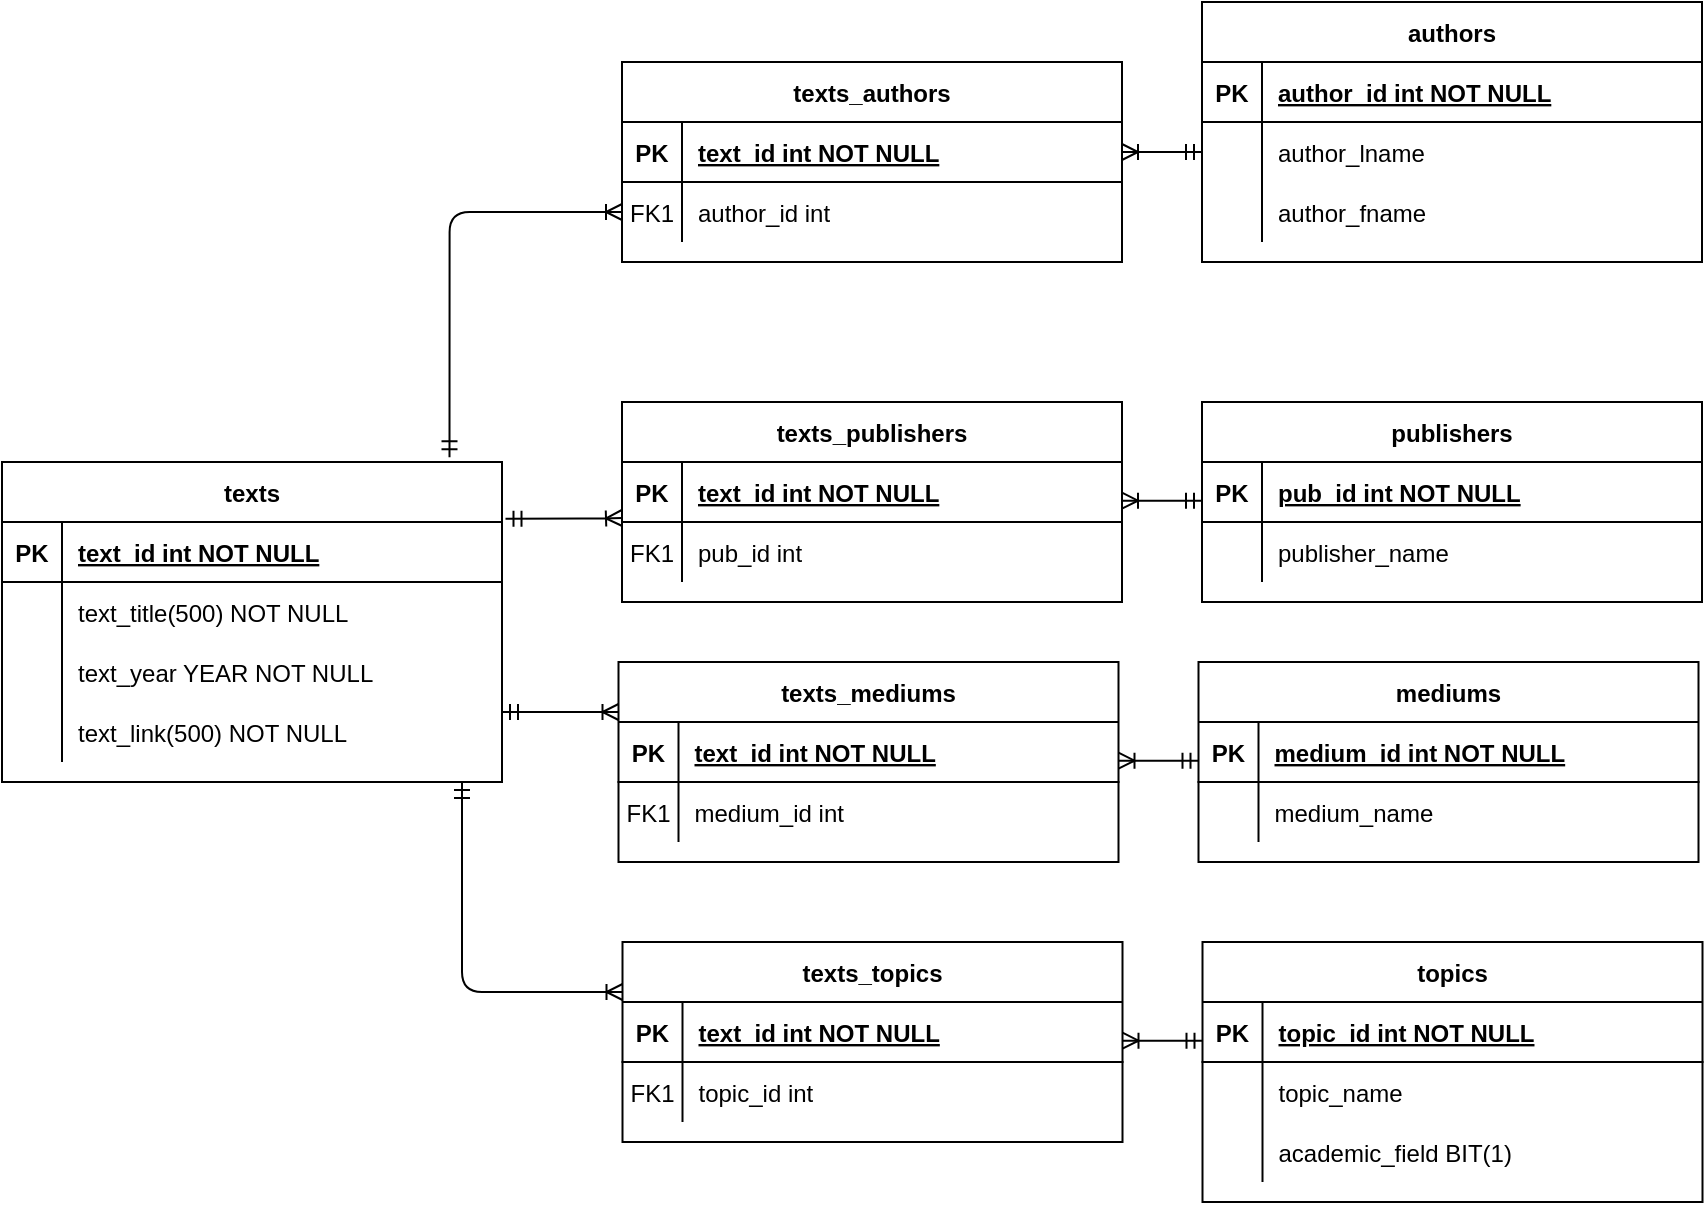 <mxfile version="13.4.8" type="github">
  <diagram id="R2lEEEUBdFMjLlhIrx00" name="Page-1">
    <mxGraphModel dx="943" dy="545" grid="1" gridSize="10" guides="1" tooltips="1" connect="1" arrows="1" fold="1" page="1" pageScale="1" pageWidth="850" pageHeight="1100" math="0" shadow="0" extFonts="Permanent Marker^https://fonts.googleapis.com/css?family=Permanent+Marker">
      <root>
        <mxCell id="0" />
        <mxCell id="1" parent="0" />
        <mxCell id="C-vyLk0tnHw3VtMMgP7b-1" value="" style="edgeStyle=orthogonalEdgeStyle;endArrow=ERoneToMany;startArrow=ERmandOne;endFill=0;startFill=0;exitX=0.895;exitY=-0.015;exitDx=0;exitDy=0;exitPerimeter=0;" parent="1" source="C-vyLk0tnHw3VtMMgP7b-23" target="C-vyLk0tnHw3VtMMgP7b-6" edge="1">
          <mxGeometry width="100" height="100" relative="1" as="geometry">
            <mxPoint x="340" y="720" as="sourcePoint" />
            <mxPoint x="440" y="620" as="targetPoint" />
          </mxGeometry>
        </mxCell>
        <mxCell id="C-vyLk0tnHw3VtMMgP7b-12" value="" style="edgeStyle=entityRelationEdgeStyle;endArrow=ERmandOne;startArrow=ERoneToMany;endFill=0;startFill=0;" parent="1" source="C-vyLk0tnHw3VtMMgP7b-3" target="C-vyLk0tnHw3VtMMgP7b-17" edge="1">
          <mxGeometry width="100" height="100" relative="1" as="geometry">
            <mxPoint x="400" y="180" as="sourcePoint" />
            <mxPoint x="460" y="205" as="targetPoint" />
          </mxGeometry>
        </mxCell>
        <mxCell id="C-vyLk0tnHw3VtMMgP7b-2" value="texts_authors" style="shape=table;startSize=30;container=1;collapsible=1;childLayout=tableLayout;fixedRows=1;rowLines=0;fontStyle=1;align=center;resizeLast=1;" parent="1" vertex="1">
          <mxGeometry x="310" y="60" width="250" height="100" as="geometry" />
        </mxCell>
        <mxCell id="C-vyLk0tnHw3VtMMgP7b-3" value="" style="shape=partialRectangle;collapsible=0;dropTarget=0;pointerEvents=0;fillColor=none;points=[[0,0.5],[1,0.5]];portConstraint=eastwest;top=0;left=0;right=0;bottom=1;" parent="C-vyLk0tnHw3VtMMgP7b-2" vertex="1">
          <mxGeometry y="30" width="250" height="30" as="geometry" />
        </mxCell>
        <mxCell id="C-vyLk0tnHw3VtMMgP7b-4" value="PK" style="shape=partialRectangle;overflow=hidden;connectable=0;fillColor=none;top=0;left=0;bottom=0;right=0;fontStyle=1;" parent="C-vyLk0tnHw3VtMMgP7b-3" vertex="1">
          <mxGeometry width="30" height="30" as="geometry" />
        </mxCell>
        <mxCell id="C-vyLk0tnHw3VtMMgP7b-5" value="text_id int NOT NULL " style="shape=partialRectangle;overflow=hidden;connectable=0;fillColor=none;top=0;left=0;bottom=0;right=0;align=left;spacingLeft=6;fontStyle=5;" parent="C-vyLk0tnHw3VtMMgP7b-3" vertex="1">
          <mxGeometry x="30" width="220" height="30" as="geometry" />
        </mxCell>
        <mxCell id="C-vyLk0tnHw3VtMMgP7b-6" value="" style="shape=partialRectangle;collapsible=0;dropTarget=0;pointerEvents=0;fillColor=none;points=[[0,0.5],[1,0.5]];portConstraint=eastwest;top=0;left=0;right=0;bottom=0;" parent="C-vyLk0tnHw3VtMMgP7b-2" vertex="1">
          <mxGeometry y="60" width="250" height="30" as="geometry" />
        </mxCell>
        <mxCell id="C-vyLk0tnHw3VtMMgP7b-7" value="FK1" style="shape=partialRectangle;overflow=hidden;connectable=0;fillColor=none;top=0;left=0;bottom=0;right=0;" parent="C-vyLk0tnHw3VtMMgP7b-6" vertex="1">
          <mxGeometry width="30" height="30" as="geometry" />
        </mxCell>
        <mxCell id="C-vyLk0tnHw3VtMMgP7b-8" value="author_id int" style="shape=partialRectangle;overflow=hidden;connectable=0;fillColor=none;top=0;left=0;bottom=0;right=0;align=left;spacingLeft=6;" parent="C-vyLk0tnHw3VtMMgP7b-6" vertex="1">
          <mxGeometry x="30" width="220" height="30" as="geometry" />
        </mxCell>
        <mxCell id="C-vyLk0tnHw3VtMMgP7b-13" value="authors" style="shape=table;startSize=30;container=1;collapsible=1;childLayout=tableLayout;fixedRows=1;rowLines=0;fontStyle=1;align=center;resizeLast=1;" parent="1" vertex="1">
          <mxGeometry x="600" y="30" width="250" height="130" as="geometry" />
        </mxCell>
        <mxCell id="C-vyLk0tnHw3VtMMgP7b-14" value="" style="shape=partialRectangle;collapsible=0;dropTarget=0;pointerEvents=0;fillColor=none;points=[[0,0.5],[1,0.5]];portConstraint=eastwest;top=0;left=0;right=0;bottom=1;" parent="C-vyLk0tnHw3VtMMgP7b-13" vertex="1">
          <mxGeometry y="30" width="250" height="30" as="geometry" />
        </mxCell>
        <mxCell id="C-vyLk0tnHw3VtMMgP7b-15" value="PK" style="shape=partialRectangle;overflow=hidden;connectable=0;fillColor=none;top=0;left=0;bottom=0;right=0;fontStyle=1;" parent="C-vyLk0tnHw3VtMMgP7b-14" vertex="1">
          <mxGeometry width="30" height="30" as="geometry" />
        </mxCell>
        <mxCell id="C-vyLk0tnHw3VtMMgP7b-16" value="author_id int NOT NULL " style="shape=partialRectangle;overflow=hidden;connectable=0;fillColor=none;top=0;left=0;bottom=0;right=0;align=left;spacingLeft=6;fontStyle=5;" parent="C-vyLk0tnHw3VtMMgP7b-14" vertex="1">
          <mxGeometry x="30" width="220" height="30" as="geometry" />
        </mxCell>
        <mxCell id="C-vyLk0tnHw3VtMMgP7b-17" value="" style="shape=partialRectangle;collapsible=0;dropTarget=0;pointerEvents=0;fillColor=none;points=[[0,0.5],[1,0.5]];portConstraint=eastwest;top=0;left=0;right=0;bottom=0;" parent="C-vyLk0tnHw3VtMMgP7b-13" vertex="1">
          <mxGeometry y="60" width="250" height="30" as="geometry" />
        </mxCell>
        <mxCell id="C-vyLk0tnHw3VtMMgP7b-18" value="" style="shape=partialRectangle;overflow=hidden;connectable=0;fillColor=none;top=0;left=0;bottom=0;right=0;" parent="C-vyLk0tnHw3VtMMgP7b-17" vertex="1">
          <mxGeometry width="30" height="30" as="geometry" />
        </mxCell>
        <mxCell id="C-vyLk0tnHw3VtMMgP7b-19" value="author_lname" style="shape=partialRectangle;overflow=hidden;connectable=0;fillColor=none;top=0;left=0;bottom=0;right=0;align=left;spacingLeft=6;" parent="C-vyLk0tnHw3VtMMgP7b-17" vertex="1">
          <mxGeometry x="30" width="220" height="30" as="geometry" />
        </mxCell>
        <mxCell id="C-vyLk0tnHw3VtMMgP7b-20" value="" style="shape=partialRectangle;collapsible=0;dropTarget=0;pointerEvents=0;fillColor=none;points=[[0,0.5],[1,0.5]];portConstraint=eastwest;top=0;left=0;right=0;bottom=0;" parent="C-vyLk0tnHw3VtMMgP7b-13" vertex="1">
          <mxGeometry y="90" width="250" height="30" as="geometry" />
        </mxCell>
        <mxCell id="C-vyLk0tnHw3VtMMgP7b-21" value="" style="shape=partialRectangle;overflow=hidden;connectable=0;fillColor=none;top=0;left=0;bottom=0;right=0;" parent="C-vyLk0tnHw3VtMMgP7b-20" vertex="1">
          <mxGeometry width="30" height="30" as="geometry" />
        </mxCell>
        <mxCell id="C-vyLk0tnHw3VtMMgP7b-22" value="author_fname" style="shape=partialRectangle;overflow=hidden;connectable=0;fillColor=none;top=0;left=0;bottom=0;right=0;align=left;spacingLeft=6;" parent="C-vyLk0tnHw3VtMMgP7b-20" vertex="1">
          <mxGeometry x="30" width="220" height="30" as="geometry" />
        </mxCell>
        <mxCell id="C-vyLk0tnHw3VtMMgP7b-23" value="texts" style="shape=table;startSize=30;container=1;collapsible=1;childLayout=tableLayout;fixedRows=1;rowLines=0;fontStyle=1;align=center;resizeLast=1;" parent="1" vertex="1">
          <mxGeometry y="260" width="250" height="160" as="geometry" />
        </mxCell>
        <mxCell id="C-vyLk0tnHw3VtMMgP7b-24" value="" style="shape=partialRectangle;collapsible=0;dropTarget=0;pointerEvents=0;fillColor=none;points=[[0,0.5],[1,0.5]];portConstraint=eastwest;top=0;left=0;right=0;bottom=1;" parent="C-vyLk0tnHw3VtMMgP7b-23" vertex="1">
          <mxGeometry y="30" width="250" height="30" as="geometry" />
        </mxCell>
        <mxCell id="C-vyLk0tnHw3VtMMgP7b-25" value="PK" style="shape=partialRectangle;overflow=hidden;connectable=0;fillColor=none;top=0;left=0;bottom=0;right=0;fontStyle=1;" parent="C-vyLk0tnHw3VtMMgP7b-24" vertex="1">
          <mxGeometry width="30" height="30" as="geometry" />
        </mxCell>
        <mxCell id="C-vyLk0tnHw3VtMMgP7b-26" value="text_id int NOT NULL " style="shape=partialRectangle;overflow=hidden;connectable=0;fillColor=none;top=0;left=0;bottom=0;right=0;align=left;spacingLeft=6;fontStyle=5;" parent="C-vyLk0tnHw3VtMMgP7b-24" vertex="1">
          <mxGeometry x="30" width="220" height="30" as="geometry" />
        </mxCell>
        <mxCell id="C-vyLk0tnHw3VtMMgP7b-27" value="" style="shape=partialRectangle;collapsible=0;dropTarget=0;pointerEvents=0;fillColor=none;points=[[0,0.5],[1,0.5]];portConstraint=eastwest;top=0;left=0;right=0;bottom=0;" parent="C-vyLk0tnHw3VtMMgP7b-23" vertex="1">
          <mxGeometry y="60" width="250" height="30" as="geometry" />
        </mxCell>
        <mxCell id="C-vyLk0tnHw3VtMMgP7b-28" value="" style="shape=partialRectangle;overflow=hidden;connectable=0;fillColor=none;top=0;left=0;bottom=0;right=0;" parent="C-vyLk0tnHw3VtMMgP7b-27" vertex="1">
          <mxGeometry width="30" height="30" as="geometry" />
        </mxCell>
        <mxCell id="C-vyLk0tnHw3VtMMgP7b-29" value="text_title(500) NOT NULL" style="shape=partialRectangle;overflow=hidden;connectable=0;fillColor=none;top=0;left=0;bottom=0;right=0;align=left;spacingLeft=6;" parent="C-vyLk0tnHw3VtMMgP7b-27" vertex="1">
          <mxGeometry x="30" width="220" height="30" as="geometry" />
        </mxCell>
        <mxCell id="HNaTpJcHUx4dCTp2WEEw-1" value="" style="shape=partialRectangle;collapsible=0;dropTarget=0;pointerEvents=0;fillColor=none;points=[[0,0.5],[1,0.5]];portConstraint=eastwest;top=0;left=0;right=0;bottom=0;" vertex="1" parent="C-vyLk0tnHw3VtMMgP7b-23">
          <mxGeometry y="90" width="250" height="30" as="geometry" />
        </mxCell>
        <mxCell id="HNaTpJcHUx4dCTp2WEEw-2" value="" style="shape=partialRectangle;overflow=hidden;connectable=0;fillColor=none;top=0;left=0;bottom=0;right=0;" vertex="1" parent="HNaTpJcHUx4dCTp2WEEw-1">
          <mxGeometry width="30" height="30" as="geometry" />
        </mxCell>
        <mxCell id="HNaTpJcHUx4dCTp2WEEw-3" value="text_year YEAR NOT NULL" style="shape=partialRectangle;overflow=hidden;connectable=0;fillColor=none;top=0;left=0;bottom=0;right=0;align=left;spacingLeft=6;" vertex="1" parent="HNaTpJcHUx4dCTp2WEEw-1">
          <mxGeometry x="30" width="220" height="30" as="geometry" />
        </mxCell>
        <mxCell id="HNaTpJcHUx4dCTp2WEEw-15" value="" style="shape=partialRectangle;collapsible=0;dropTarget=0;pointerEvents=0;fillColor=none;points=[[0,0.5],[1,0.5]];portConstraint=eastwest;top=0;left=0;right=0;bottom=0;" vertex="1" parent="C-vyLk0tnHw3VtMMgP7b-23">
          <mxGeometry y="120" width="250" height="30" as="geometry" />
        </mxCell>
        <mxCell id="HNaTpJcHUx4dCTp2WEEw-16" value="" style="shape=partialRectangle;overflow=hidden;connectable=0;fillColor=none;top=0;left=0;bottom=0;right=0;" vertex="1" parent="HNaTpJcHUx4dCTp2WEEw-15">
          <mxGeometry width="30" height="30" as="geometry" />
        </mxCell>
        <mxCell id="HNaTpJcHUx4dCTp2WEEw-17" value="text_link(500) NOT NULL" style="shape=partialRectangle;overflow=hidden;connectable=0;fillColor=none;top=0;left=0;bottom=0;right=0;align=left;spacingLeft=6;" vertex="1" parent="HNaTpJcHUx4dCTp2WEEw-15">
          <mxGeometry x="30" width="220" height="30" as="geometry" />
        </mxCell>
        <mxCell id="HNaTpJcHUx4dCTp2WEEw-20" value="texts_publishers" style="shape=table;startSize=30;container=1;collapsible=1;childLayout=tableLayout;fixedRows=1;rowLines=0;fontStyle=1;align=center;resizeLast=1;" vertex="1" parent="1">
          <mxGeometry x="310" y="230" width="250" height="100" as="geometry" />
        </mxCell>
        <mxCell id="HNaTpJcHUx4dCTp2WEEw-21" value="" style="shape=partialRectangle;collapsible=0;dropTarget=0;pointerEvents=0;fillColor=none;points=[[0,0.5],[1,0.5]];portConstraint=eastwest;top=0;left=0;right=0;bottom=1;" vertex="1" parent="HNaTpJcHUx4dCTp2WEEw-20">
          <mxGeometry y="30" width="250" height="30" as="geometry" />
        </mxCell>
        <mxCell id="HNaTpJcHUx4dCTp2WEEw-22" value="PK" style="shape=partialRectangle;overflow=hidden;connectable=0;fillColor=none;top=0;left=0;bottom=0;right=0;fontStyle=1;" vertex="1" parent="HNaTpJcHUx4dCTp2WEEw-21">
          <mxGeometry width="30" height="30" as="geometry" />
        </mxCell>
        <mxCell id="HNaTpJcHUx4dCTp2WEEw-23" value="text_id int NOT NULL " style="shape=partialRectangle;overflow=hidden;connectable=0;fillColor=none;top=0;left=0;bottom=0;right=0;align=left;spacingLeft=6;fontStyle=5;" vertex="1" parent="HNaTpJcHUx4dCTp2WEEw-21">
          <mxGeometry x="30" width="220" height="30" as="geometry" />
        </mxCell>
        <mxCell id="HNaTpJcHUx4dCTp2WEEw-24" value="" style="shape=partialRectangle;collapsible=0;dropTarget=0;pointerEvents=0;fillColor=none;points=[[0,0.5],[1,0.5]];portConstraint=eastwest;top=0;left=0;right=0;bottom=0;" vertex="1" parent="HNaTpJcHUx4dCTp2WEEw-20">
          <mxGeometry y="60" width="250" height="30" as="geometry" />
        </mxCell>
        <mxCell id="HNaTpJcHUx4dCTp2WEEw-25" value="FK1" style="shape=partialRectangle;overflow=hidden;connectable=0;fillColor=none;top=0;left=0;bottom=0;right=0;" vertex="1" parent="HNaTpJcHUx4dCTp2WEEw-24">
          <mxGeometry width="30" height="30" as="geometry" />
        </mxCell>
        <mxCell id="HNaTpJcHUx4dCTp2WEEw-26" value="pub_id int" style="shape=partialRectangle;overflow=hidden;connectable=0;fillColor=none;top=0;left=0;bottom=0;right=0;align=left;spacingLeft=6;" vertex="1" parent="HNaTpJcHUx4dCTp2WEEw-24">
          <mxGeometry x="30" width="220" height="30" as="geometry" />
        </mxCell>
        <mxCell id="HNaTpJcHUx4dCTp2WEEw-37" value="" style="edgeStyle=entityRelationEdgeStyle;endArrow=ERmandOne;startArrow=ERoneToMany;endFill=0;startFill=0;" edge="1" parent="1">
          <mxGeometry width="100" height="100" relative="1" as="geometry">
            <mxPoint x="560" y="279.33" as="sourcePoint" />
            <mxPoint x="600" y="279.33" as="targetPoint" />
          </mxGeometry>
        </mxCell>
        <mxCell id="HNaTpJcHUx4dCTp2WEEw-38" value="" style="edgeStyle=orthogonalEdgeStyle;endArrow=ERoneToMany;startArrow=ERmandOne;endFill=0;startFill=0;exitX=1.007;exitY=-0.056;exitDx=0;exitDy=0;exitPerimeter=0;" edge="1" parent="1" source="C-vyLk0tnHw3VtMMgP7b-24">
          <mxGeometry width="100" height="100" relative="1" as="geometry">
            <mxPoint x="260" y="315" as="sourcePoint" />
            <mxPoint x="310" y="288" as="targetPoint" />
            <Array as="points">
              <mxPoint x="300" y="288" />
              <mxPoint x="300" y="288" />
            </Array>
          </mxGeometry>
        </mxCell>
        <mxCell id="HNaTpJcHUx4dCTp2WEEw-27" value="publishers" style="shape=table;startSize=30;container=1;collapsible=1;childLayout=tableLayout;fixedRows=1;rowLines=0;fontStyle=1;align=center;resizeLast=1;" vertex="1" parent="1">
          <mxGeometry x="600" y="230" width="250" height="100" as="geometry" />
        </mxCell>
        <mxCell id="HNaTpJcHUx4dCTp2WEEw-28" value="" style="shape=partialRectangle;collapsible=0;dropTarget=0;pointerEvents=0;fillColor=none;points=[[0,0.5],[1,0.5]];portConstraint=eastwest;top=0;left=0;right=0;bottom=1;" vertex="1" parent="HNaTpJcHUx4dCTp2WEEw-27">
          <mxGeometry y="30" width="250" height="30" as="geometry" />
        </mxCell>
        <mxCell id="HNaTpJcHUx4dCTp2WEEw-29" value="PK" style="shape=partialRectangle;overflow=hidden;connectable=0;fillColor=none;top=0;left=0;bottom=0;right=0;fontStyle=1;" vertex="1" parent="HNaTpJcHUx4dCTp2WEEw-28">
          <mxGeometry width="30" height="30" as="geometry" />
        </mxCell>
        <mxCell id="HNaTpJcHUx4dCTp2WEEw-30" value="pub_id int NOT NULL " style="shape=partialRectangle;overflow=hidden;connectable=0;fillColor=none;top=0;left=0;bottom=0;right=0;align=left;spacingLeft=6;fontStyle=5;" vertex="1" parent="HNaTpJcHUx4dCTp2WEEw-28">
          <mxGeometry x="30" width="220" height="30" as="geometry" />
        </mxCell>
        <mxCell id="HNaTpJcHUx4dCTp2WEEw-31" value="" style="shape=partialRectangle;collapsible=0;dropTarget=0;pointerEvents=0;fillColor=none;points=[[0,0.5],[1,0.5]];portConstraint=eastwest;top=0;left=0;right=0;bottom=0;" vertex="1" parent="HNaTpJcHUx4dCTp2WEEw-27">
          <mxGeometry y="60" width="250" height="30" as="geometry" />
        </mxCell>
        <mxCell id="HNaTpJcHUx4dCTp2WEEw-32" value="" style="shape=partialRectangle;overflow=hidden;connectable=0;fillColor=none;top=0;left=0;bottom=0;right=0;" vertex="1" parent="HNaTpJcHUx4dCTp2WEEw-31">
          <mxGeometry width="30" height="30" as="geometry" />
        </mxCell>
        <mxCell id="HNaTpJcHUx4dCTp2WEEw-33" value="publisher_name" style="shape=partialRectangle;overflow=hidden;connectable=0;fillColor=none;top=0;left=0;bottom=0;right=0;align=left;spacingLeft=6;" vertex="1" parent="HNaTpJcHUx4dCTp2WEEw-31">
          <mxGeometry x="30" width="220" height="30" as="geometry" />
        </mxCell>
        <mxCell id="HNaTpJcHUx4dCTp2WEEw-47" value="" style="edgeStyle=entityRelationEdgeStyle;endArrow=ERmandOne;startArrow=ERoneToMany;endFill=0;startFill=0;" edge="1" parent="1">
          <mxGeometry width="100" height="100" relative="1" as="geometry">
            <mxPoint x="558.25" y="409.33" as="sourcePoint" />
            <mxPoint x="598.25" y="409.33" as="targetPoint" />
          </mxGeometry>
        </mxCell>
        <mxCell id="HNaTpJcHUx4dCTp2WEEw-48" value="" style="edgeStyle=orthogonalEdgeStyle;endArrow=ERoneToMany;startArrow=ERmandOne;endFill=0;startFill=0;entryX=0;entryY=0.25;entryDx=0;entryDy=0;" edge="1" parent="1" target="HNaTpJcHUx4dCTp2WEEw-40">
          <mxGeometry width="100" height="100" relative="1" as="geometry">
            <mxPoint x="250" y="385" as="sourcePoint" />
            <mxPoint x="308.25" y="418" as="targetPoint" />
            <Array as="points">
              <mxPoint x="270" y="385" />
              <mxPoint x="270" y="385" />
            </Array>
          </mxGeometry>
        </mxCell>
        <mxCell id="HNaTpJcHUx4dCTp2WEEw-40" value="texts_mediums" style="shape=table;startSize=30;container=1;collapsible=1;childLayout=tableLayout;fixedRows=1;rowLines=0;fontStyle=1;align=center;resizeLast=1;" vertex="1" parent="1">
          <mxGeometry x="308.25" y="360" width="250" height="100" as="geometry" />
        </mxCell>
        <mxCell id="HNaTpJcHUx4dCTp2WEEw-41" value="" style="shape=partialRectangle;collapsible=0;dropTarget=0;pointerEvents=0;fillColor=none;points=[[0,0.5],[1,0.5]];portConstraint=eastwest;top=0;left=0;right=0;bottom=1;" vertex="1" parent="HNaTpJcHUx4dCTp2WEEw-40">
          <mxGeometry y="30" width="250" height="30" as="geometry" />
        </mxCell>
        <mxCell id="HNaTpJcHUx4dCTp2WEEw-42" value="PK" style="shape=partialRectangle;overflow=hidden;connectable=0;fillColor=none;top=0;left=0;bottom=0;right=0;fontStyle=1;" vertex="1" parent="HNaTpJcHUx4dCTp2WEEw-41">
          <mxGeometry width="30" height="30" as="geometry" />
        </mxCell>
        <mxCell id="HNaTpJcHUx4dCTp2WEEw-43" value="text_id int NOT NULL " style="shape=partialRectangle;overflow=hidden;connectable=0;fillColor=none;top=0;left=0;bottom=0;right=0;align=left;spacingLeft=6;fontStyle=5;" vertex="1" parent="HNaTpJcHUx4dCTp2WEEw-41">
          <mxGeometry x="30" width="220" height="30" as="geometry" />
        </mxCell>
        <mxCell id="HNaTpJcHUx4dCTp2WEEw-44" value="" style="shape=partialRectangle;collapsible=0;dropTarget=0;pointerEvents=0;fillColor=none;points=[[0,0.5],[1,0.5]];portConstraint=eastwest;top=0;left=0;right=0;bottom=0;" vertex="1" parent="HNaTpJcHUx4dCTp2WEEw-40">
          <mxGeometry y="60" width="250" height="30" as="geometry" />
        </mxCell>
        <mxCell id="HNaTpJcHUx4dCTp2WEEw-45" value="FK1" style="shape=partialRectangle;overflow=hidden;connectable=0;fillColor=none;top=0;left=0;bottom=0;right=0;" vertex="1" parent="HNaTpJcHUx4dCTp2WEEw-44">
          <mxGeometry width="30" height="30" as="geometry" />
        </mxCell>
        <mxCell id="HNaTpJcHUx4dCTp2WEEw-46" value="medium_id int" style="shape=partialRectangle;overflow=hidden;connectable=0;fillColor=none;top=0;left=0;bottom=0;right=0;align=left;spacingLeft=6;" vertex="1" parent="HNaTpJcHUx4dCTp2WEEw-44">
          <mxGeometry x="30" width="220" height="30" as="geometry" />
        </mxCell>
        <mxCell id="HNaTpJcHUx4dCTp2WEEw-49" value="mediums" style="shape=table;startSize=30;container=1;collapsible=1;childLayout=tableLayout;fixedRows=1;rowLines=0;fontStyle=1;align=center;resizeLast=1;" vertex="1" parent="1">
          <mxGeometry x="598.25" y="360" width="250" height="100" as="geometry" />
        </mxCell>
        <mxCell id="HNaTpJcHUx4dCTp2WEEw-50" value="" style="shape=partialRectangle;collapsible=0;dropTarget=0;pointerEvents=0;fillColor=none;points=[[0,0.5],[1,0.5]];portConstraint=eastwest;top=0;left=0;right=0;bottom=1;" vertex="1" parent="HNaTpJcHUx4dCTp2WEEw-49">
          <mxGeometry y="30" width="250" height="30" as="geometry" />
        </mxCell>
        <mxCell id="HNaTpJcHUx4dCTp2WEEw-51" value="PK" style="shape=partialRectangle;overflow=hidden;connectable=0;fillColor=none;top=0;left=0;bottom=0;right=0;fontStyle=1;" vertex="1" parent="HNaTpJcHUx4dCTp2WEEw-50">
          <mxGeometry width="30" height="30" as="geometry" />
        </mxCell>
        <mxCell id="HNaTpJcHUx4dCTp2WEEw-52" value="medium_id int NOT NULL " style="shape=partialRectangle;overflow=hidden;connectable=0;fillColor=none;top=0;left=0;bottom=0;right=0;align=left;spacingLeft=6;fontStyle=5;" vertex="1" parent="HNaTpJcHUx4dCTp2WEEw-50">
          <mxGeometry x="30" width="220" height="30" as="geometry" />
        </mxCell>
        <mxCell id="HNaTpJcHUx4dCTp2WEEw-53" value="" style="shape=partialRectangle;collapsible=0;dropTarget=0;pointerEvents=0;fillColor=none;points=[[0,0.5],[1,0.5]];portConstraint=eastwest;top=0;left=0;right=0;bottom=0;" vertex="1" parent="HNaTpJcHUx4dCTp2WEEw-49">
          <mxGeometry y="60" width="250" height="30" as="geometry" />
        </mxCell>
        <mxCell id="HNaTpJcHUx4dCTp2WEEw-54" value="" style="shape=partialRectangle;overflow=hidden;connectable=0;fillColor=none;top=0;left=0;bottom=0;right=0;" vertex="1" parent="HNaTpJcHUx4dCTp2WEEw-53">
          <mxGeometry width="30" height="30" as="geometry" />
        </mxCell>
        <mxCell id="HNaTpJcHUx4dCTp2WEEw-55" value="medium_name" style="shape=partialRectangle;overflow=hidden;connectable=0;fillColor=none;top=0;left=0;bottom=0;right=0;align=left;spacingLeft=6;" vertex="1" parent="HNaTpJcHUx4dCTp2WEEw-53">
          <mxGeometry x="30" width="220" height="30" as="geometry" />
        </mxCell>
        <mxCell id="HNaTpJcHUx4dCTp2WEEw-56" value="" style="edgeStyle=entityRelationEdgeStyle;endArrow=ERmandOne;startArrow=ERoneToMany;endFill=0;startFill=0;" edge="1" parent="1">
          <mxGeometry width="100" height="100" relative="1" as="geometry">
            <mxPoint x="560.25" y="549.33" as="sourcePoint" />
            <mxPoint x="600.25" y="549.33" as="targetPoint" />
          </mxGeometry>
        </mxCell>
        <mxCell id="HNaTpJcHUx4dCTp2WEEw-57" value="" style="edgeStyle=orthogonalEdgeStyle;endArrow=ERoneToMany;startArrow=ERmandOne;endFill=0;startFill=0;entryX=0;entryY=0.25;entryDx=0;entryDy=0;" edge="1" parent="1" target="HNaTpJcHUx4dCTp2WEEw-58">
          <mxGeometry width="100" height="100" relative="1" as="geometry">
            <mxPoint x="230" y="420" as="sourcePoint" />
            <mxPoint x="310.25" y="558" as="targetPoint" />
            <Array as="points">
              <mxPoint x="230" y="525" />
            </Array>
          </mxGeometry>
        </mxCell>
        <mxCell id="HNaTpJcHUx4dCTp2WEEw-58" value="texts_topics" style="shape=table;startSize=30;container=1;collapsible=1;childLayout=tableLayout;fixedRows=1;rowLines=0;fontStyle=1;align=center;resizeLast=1;" vertex="1" parent="1">
          <mxGeometry x="310.25" y="500" width="250" height="100" as="geometry" />
        </mxCell>
        <mxCell id="HNaTpJcHUx4dCTp2WEEw-59" value="" style="shape=partialRectangle;collapsible=0;dropTarget=0;pointerEvents=0;fillColor=none;points=[[0,0.5],[1,0.5]];portConstraint=eastwest;top=0;left=0;right=0;bottom=1;" vertex="1" parent="HNaTpJcHUx4dCTp2WEEw-58">
          <mxGeometry y="30" width="250" height="30" as="geometry" />
        </mxCell>
        <mxCell id="HNaTpJcHUx4dCTp2WEEw-60" value="PK" style="shape=partialRectangle;overflow=hidden;connectable=0;fillColor=none;top=0;left=0;bottom=0;right=0;fontStyle=1;" vertex="1" parent="HNaTpJcHUx4dCTp2WEEw-59">
          <mxGeometry width="30" height="30" as="geometry" />
        </mxCell>
        <mxCell id="HNaTpJcHUx4dCTp2WEEw-61" value="text_id int NOT NULL " style="shape=partialRectangle;overflow=hidden;connectable=0;fillColor=none;top=0;left=0;bottom=0;right=0;align=left;spacingLeft=6;fontStyle=5;" vertex="1" parent="HNaTpJcHUx4dCTp2WEEw-59">
          <mxGeometry x="30" width="220" height="30" as="geometry" />
        </mxCell>
        <mxCell id="HNaTpJcHUx4dCTp2WEEw-62" value="" style="shape=partialRectangle;collapsible=0;dropTarget=0;pointerEvents=0;fillColor=none;points=[[0,0.5],[1,0.5]];portConstraint=eastwest;top=0;left=0;right=0;bottom=0;" vertex="1" parent="HNaTpJcHUx4dCTp2WEEw-58">
          <mxGeometry y="60" width="250" height="30" as="geometry" />
        </mxCell>
        <mxCell id="HNaTpJcHUx4dCTp2WEEw-63" value="FK1" style="shape=partialRectangle;overflow=hidden;connectable=0;fillColor=none;top=0;left=0;bottom=0;right=0;" vertex="1" parent="HNaTpJcHUx4dCTp2WEEw-62">
          <mxGeometry width="30" height="30" as="geometry" />
        </mxCell>
        <mxCell id="HNaTpJcHUx4dCTp2WEEw-64" value="topic_id int" style="shape=partialRectangle;overflow=hidden;connectable=0;fillColor=none;top=0;left=0;bottom=0;right=0;align=left;spacingLeft=6;" vertex="1" parent="HNaTpJcHUx4dCTp2WEEw-62">
          <mxGeometry x="30" width="220" height="30" as="geometry" />
        </mxCell>
        <mxCell id="HNaTpJcHUx4dCTp2WEEw-65" value="topics" style="shape=table;startSize=30;container=1;collapsible=1;childLayout=tableLayout;fixedRows=1;rowLines=0;fontStyle=1;align=center;resizeLast=1;" vertex="1" parent="1">
          <mxGeometry x="600.25" y="500" width="250" height="130" as="geometry" />
        </mxCell>
        <mxCell id="HNaTpJcHUx4dCTp2WEEw-66" value="" style="shape=partialRectangle;collapsible=0;dropTarget=0;pointerEvents=0;fillColor=none;points=[[0,0.5],[1,0.5]];portConstraint=eastwest;top=0;left=0;right=0;bottom=1;" vertex="1" parent="HNaTpJcHUx4dCTp2WEEw-65">
          <mxGeometry y="30" width="250" height="30" as="geometry" />
        </mxCell>
        <mxCell id="HNaTpJcHUx4dCTp2WEEw-67" value="PK" style="shape=partialRectangle;overflow=hidden;connectable=0;fillColor=none;top=0;left=0;bottom=0;right=0;fontStyle=1;" vertex="1" parent="HNaTpJcHUx4dCTp2WEEw-66">
          <mxGeometry width="30" height="30" as="geometry" />
        </mxCell>
        <mxCell id="HNaTpJcHUx4dCTp2WEEw-68" value="topic_id int NOT NULL " style="shape=partialRectangle;overflow=hidden;connectable=0;fillColor=none;top=0;left=0;bottom=0;right=0;align=left;spacingLeft=6;fontStyle=5;" vertex="1" parent="HNaTpJcHUx4dCTp2WEEw-66">
          <mxGeometry x="30" width="220" height="30" as="geometry" />
        </mxCell>
        <mxCell id="HNaTpJcHUx4dCTp2WEEw-69" value="" style="shape=partialRectangle;collapsible=0;dropTarget=0;pointerEvents=0;fillColor=none;points=[[0,0.5],[1,0.5]];portConstraint=eastwest;top=0;left=0;right=0;bottom=0;" vertex="1" parent="HNaTpJcHUx4dCTp2WEEw-65">
          <mxGeometry y="60" width="250" height="30" as="geometry" />
        </mxCell>
        <mxCell id="HNaTpJcHUx4dCTp2WEEw-70" value="" style="shape=partialRectangle;overflow=hidden;connectable=0;fillColor=none;top=0;left=0;bottom=0;right=0;" vertex="1" parent="HNaTpJcHUx4dCTp2WEEw-69">
          <mxGeometry width="30" height="30" as="geometry" />
        </mxCell>
        <mxCell id="HNaTpJcHUx4dCTp2WEEw-71" value="topic_name" style="shape=partialRectangle;overflow=hidden;connectable=0;fillColor=none;top=0;left=0;bottom=0;right=0;align=left;spacingLeft=6;" vertex="1" parent="HNaTpJcHUx4dCTp2WEEw-69">
          <mxGeometry x="30" width="220" height="30" as="geometry" />
        </mxCell>
        <mxCell id="HNaTpJcHUx4dCTp2WEEw-72" value="" style="shape=partialRectangle;collapsible=0;dropTarget=0;pointerEvents=0;fillColor=none;points=[[0,0.5],[1,0.5]];portConstraint=eastwest;top=0;left=0;right=0;bottom=0;" vertex="1" parent="HNaTpJcHUx4dCTp2WEEw-65">
          <mxGeometry y="90" width="250" height="30" as="geometry" />
        </mxCell>
        <mxCell id="HNaTpJcHUx4dCTp2WEEw-73" value="" style="shape=partialRectangle;overflow=hidden;connectable=0;fillColor=none;top=0;left=0;bottom=0;right=0;" vertex="1" parent="HNaTpJcHUx4dCTp2WEEw-72">
          <mxGeometry width="30" height="30" as="geometry" />
        </mxCell>
        <mxCell id="HNaTpJcHUx4dCTp2WEEw-74" value="academic_field BIT(1)" style="shape=partialRectangle;overflow=hidden;connectable=0;fillColor=none;top=0;left=0;bottom=0;right=0;align=left;spacingLeft=6;" vertex="1" parent="HNaTpJcHUx4dCTp2WEEw-72">
          <mxGeometry x="30" width="220" height="30" as="geometry" />
        </mxCell>
      </root>
    </mxGraphModel>
  </diagram>
</mxfile>
